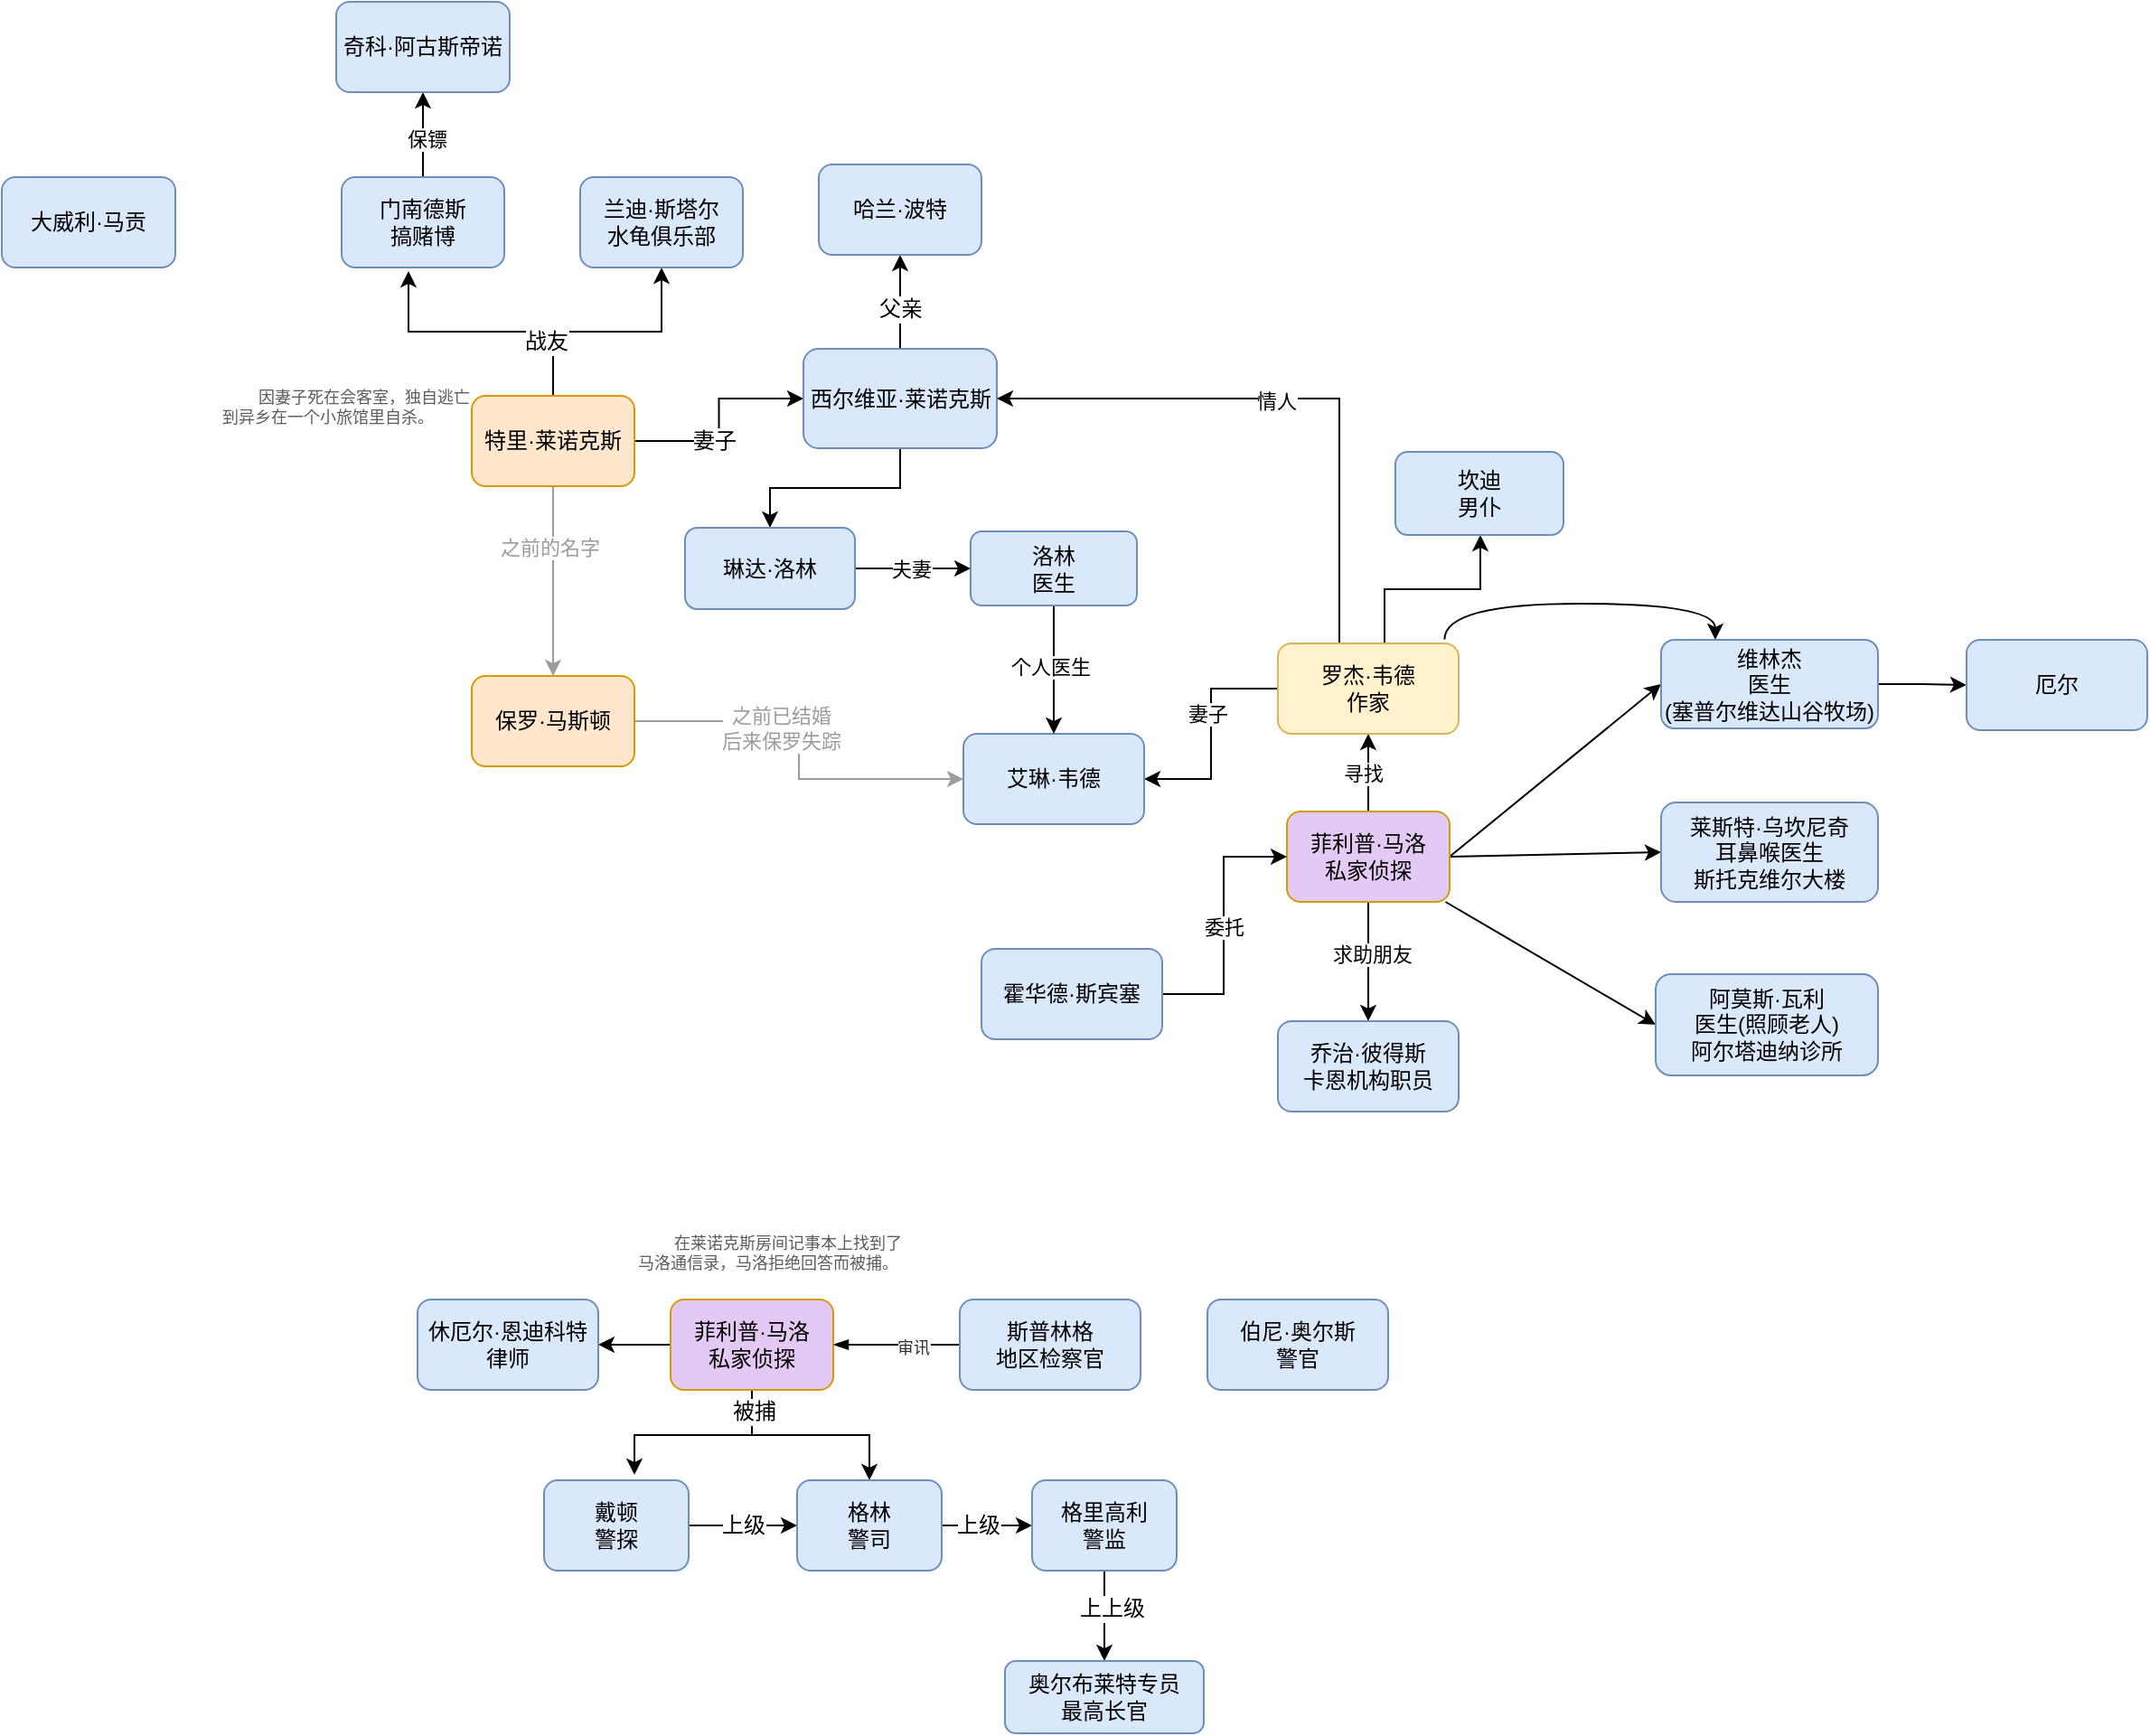 <mxfile version="16.6.4" type="github">
  <diagram id="CegL4EQW-R6RfhR35Qjw" name="Page-1">
    <mxGraphModel dx="2496" dy="1077" grid="0" gridSize="10" guides="1" tooltips="1" connect="1" arrows="1" fold="1" page="1" pageScale="1" pageWidth="827" pageHeight="1169" math="0" shadow="0">
      <root>
        <mxCell id="0" />
        <mxCell id="1" parent="0" />
        <mxCell id="zXV2b-s4_KGpaRB_lRhy-20" style="edgeStyle=orthogonalEdgeStyle;rounded=0;orthogonalLoop=1;jettySize=auto;html=1;entryX=0.625;entryY=-0.06;entryDx=0;entryDy=0;entryPerimeter=0;fontFamily=Helvetica;fontSize=12;fontColor=default;" parent="1" source="zXV2b-s4_KGpaRB_lRhy-1" target="zXV2b-s4_KGpaRB_lRhy-16" edge="1">
          <mxGeometry relative="1" as="geometry" />
        </mxCell>
        <mxCell id="zXV2b-s4_KGpaRB_lRhy-21" style="edgeStyle=orthogonalEdgeStyle;rounded=0;orthogonalLoop=1;jettySize=auto;html=1;entryX=0.5;entryY=0;entryDx=0;entryDy=0;fontFamily=Helvetica;fontSize=12;fontColor=default;" parent="1" source="zXV2b-s4_KGpaRB_lRhy-1" target="zXV2b-s4_KGpaRB_lRhy-18" edge="1">
          <mxGeometry relative="1" as="geometry" />
        </mxCell>
        <mxCell id="zXV2b-s4_KGpaRB_lRhy-22" value="被捕" style="edgeLabel;html=1;align=center;verticalAlign=middle;resizable=0;points=[];fontSize=12;fontFamily=Helvetica;fontColor=default;" parent="zXV2b-s4_KGpaRB_lRhy-21" vertex="1" connectable="0">
          <mxGeometry x="-0.788" y="1" relative="1" as="geometry">
            <mxPoint as="offset" />
          </mxGeometry>
        </mxCell>
        <mxCell id="zXV2b-s4_KGpaRB_lRhy-33" value="" style="edgeStyle=orthogonalEdgeStyle;rounded=0;orthogonalLoop=1;jettySize=auto;html=1;fontFamily=Helvetica;fontSize=9;fontColor=#5C5C5C;" parent="1" source="zXV2b-s4_KGpaRB_lRhy-1" target="zXV2b-s4_KGpaRB_lRhy-32" edge="1">
          <mxGeometry relative="1" as="geometry" />
        </mxCell>
        <mxCell id="zXV2b-s4_KGpaRB_lRhy-35" style="edgeStyle=orthogonalEdgeStyle;rounded=0;orthogonalLoop=1;jettySize=auto;html=1;entryX=0;entryY=0.5;entryDx=0;entryDy=0;fontFamily=Helvetica;fontSize=9;fontColor=#5C5C5C;startArrow=blockThin;startFill=1;endArrow=none;endFill=0;" parent="1" source="zXV2b-s4_KGpaRB_lRhy-1" target="zXV2b-s4_KGpaRB_lRhy-34" edge="1">
          <mxGeometry relative="1" as="geometry" />
        </mxCell>
        <mxCell id="zXV2b-s4_KGpaRB_lRhy-36" value="审讯" style="edgeLabel;html=1;align=center;verticalAlign=middle;resizable=0;points=[];fontSize=9;fontFamily=Helvetica;fontColor=#303030;" parent="zXV2b-s4_KGpaRB_lRhy-35" vertex="1" connectable="0">
          <mxGeometry x="0.246" y="-2" relative="1" as="geometry">
            <mxPoint as="offset" />
          </mxGeometry>
        </mxCell>
        <mxCell id="zXV2b-s4_KGpaRB_lRhy-1" value="菲利普·马洛&lt;br&gt;私家侦探" style="rounded=1;whiteSpace=wrap;html=1;fillColor=#E5C9F5;strokeColor=#d79b00;sketch=0;" parent="1" vertex="1">
          <mxGeometry x="309" y="754" width="90" height="50" as="geometry" />
        </mxCell>
        <mxCell id="zXV2b-s4_KGpaRB_lRhy-5" value="" style="edgeStyle=orthogonalEdgeStyle;rounded=0;orthogonalLoop=1;jettySize=auto;html=1;fontFamily=Helvetica;fontSize=12;fontColor=default;" parent="1" source="zXV2b-s4_KGpaRB_lRhy-2" target="zXV2b-s4_KGpaRB_lRhy-3" edge="1">
          <mxGeometry relative="1" as="geometry" />
        </mxCell>
        <mxCell id="zXV2b-s4_KGpaRB_lRhy-6" value="妻子" style="edgeLabel;html=1;align=center;verticalAlign=middle;resizable=0;points=[];fontSize=12;fontFamily=Helvetica;fontColor=default;" parent="zXV2b-s4_KGpaRB_lRhy-5" vertex="1" connectable="0">
          <mxGeometry x="-0.2" y="1" relative="1" as="geometry">
            <mxPoint x="-2" as="offset" />
          </mxGeometry>
        </mxCell>
        <mxCell id="zXV2b-s4_KGpaRB_lRhy-11" style="edgeStyle=orthogonalEdgeStyle;rounded=0;orthogonalLoop=1;jettySize=auto;html=1;entryX=0.5;entryY=1;entryDx=0;entryDy=0;fontFamily=Helvetica;fontSize=12;fontColor=default;" parent="1" source="zXV2b-s4_KGpaRB_lRhy-2" target="zXV2b-s4_KGpaRB_lRhy-10" edge="1">
          <mxGeometry relative="1" as="geometry" />
        </mxCell>
        <mxCell id="zXV2b-s4_KGpaRB_lRhy-12" style="edgeStyle=orthogonalEdgeStyle;rounded=0;orthogonalLoop=1;jettySize=auto;html=1;entryX=0.411;entryY=1.04;entryDx=0;entryDy=0;entryPerimeter=0;fontFamily=Helvetica;fontSize=12;fontColor=default;" parent="1" source="zXV2b-s4_KGpaRB_lRhy-2" target="zXV2b-s4_KGpaRB_lRhy-9" edge="1">
          <mxGeometry relative="1" as="geometry" />
        </mxCell>
        <mxCell id="zXV2b-s4_KGpaRB_lRhy-13" value="战友" style="edgeLabel;html=1;align=center;verticalAlign=middle;resizable=0;points=[];fontSize=12;fontFamily=Helvetica;fontColor=default;" parent="zXV2b-s4_KGpaRB_lRhy-12" vertex="1" connectable="0">
          <mxGeometry x="-0.6" y="4" relative="1" as="geometry">
            <mxPoint as="offset" />
          </mxGeometry>
        </mxCell>
        <mxCell id="AUqbcu5XN7x0_0K566Yw-7" value="" style="edgeStyle=orthogonalEdgeStyle;rounded=0;orthogonalLoop=1;jettySize=auto;html=1;strokeColor=#9C9C9C;" edge="1" parent="1" source="zXV2b-s4_KGpaRB_lRhy-2" target="AUqbcu5XN7x0_0K566Yw-6">
          <mxGeometry relative="1" as="geometry" />
        </mxCell>
        <mxCell id="AUqbcu5XN7x0_0K566Yw-8" value="之前的名字" style="edgeLabel;html=1;align=center;verticalAlign=middle;resizable=0;points=[];fontColor=#9C9C9C;" vertex="1" connectable="0" parent="AUqbcu5XN7x0_0K566Yw-7">
          <mxGeometry x="-0.413" y="1" relative="1" as="geometry">
            <mxPoint x="-3" y="3" as="offset" />
          </mxGeometry>
        </mxCell>
        <mxCell id="zXV2b-s4_KGpaRB_lRhy-2" value="特里·莱诺克斯" style="rounded=1;whiteSpace=wrap;html=1;fillColor=#ffe6cc;strokeColor=#d79b00;sketch=0;" parent="1" vertex="1">
          <mxGeometry x="199" y="254" width="90" height="50" as="geometry" />
        </mxCell>
        <mxCell id="zXV2b-s4_KGpaRB_lRhy-7" value="" style="edgeStyle=orthogonalEdgeStyle;rounded=0;orthogonalLoop=1;jettySize=auto;html=1;fontFamily=Helvetica;fontSize=12;fontColor=default;" parent="1" source="zXV2b-s4_KGpaRB_lRhy-3" target="zXV2b-s4_KGpaRB_lRhy-4" edge="1">
          <mxGeometry relative="1" as="geometry" />
        </mxCell>
        <mxCell id="zXV2b-s4_KGpaRB_lRhy-8" value="父亲" style="edgeLabel;html=1;align=center;verticalAlign=middle;resizable=0;points=[];fontSize=12;fontFamily=Helvetica;fontColor=default;" parent="zXV2b-s4_KGpaRB_lRhy-7" vertex="1" connectable="0">
          <mxGeometry x="-0.3" y="1" relative="1" as="geometry">
            <mxPoint x="1" y="-4" as="offset" />
          </mxGeometry>
        </mxCell>
        <mxCell id="AUqbcu5XN7x0_0K566Yw-15" style="edgeStyle=orthogonalEdgeStyle;rounded=0;orthogonalLoop=1;jettySize=auto;html=1;entryX=0.5;entryY=0;entryDx=0;entryDy=0;fontColor=#000000;strokeColor=#000000;" edge="1" parent="1" source="zXV2b-s4_KGpaRB_lRhy-3" target="OKHKgyV5cpci6CY0Oe2W-1">
          <mxGeometry relative="1" as="geometry" />
        </mxCell>
        <mxCell id="zXV2b-s4_KGpaRB_lRhy-3" value="西尔维亚·莱诺克斯" style="rounded=1;whiteSpace=wrap;html=1;fillColor=#dae8fc;strokeColor=#6c8ebf;sketch=0;" parent="1" vertex="1">
          <mxGeometry x="382.5" y="228" width="107" height="55" as="geometry" />
        </mxCell>
        <mxCell id="zXV2b-s4_KGpaRB_lRhy-4" value="哈兰·波特" style="rounded=1;whiteSpace=wrap;html=1;fillColor=#dae8fc;strokeColor=#6c8ebf;sketch=0;" parent="1" vertex="1">
          <mxGeometry x="391" y="126" width="90" height="50" as="geometry" />
        </mxCell>
        <mxCell id="zXV2b-s4_KGpaRB_lRhy-39" value="" style="edgeStyle=orthogonalEdgeStyle;rounded=0;orthogonalLoop=1;jettySize=auto;html=1;fontFamily=Helvetica;fontSize=9;fontColor=#5C5C5C;startArrow=none;startFill=0;endArrow=classic;endFill=1;" parent="1" source="zXV2b-s4_KGpaRB_lRhy-9" target="zXV2b-s4_KGpaRB_lRhy-38" edge="1">
          <mxGeometry relative="1" as="geometry" />
        </mxCell>
        <mxCell id="AUqbcu5XN7x0_0K566Yw-22" value="保镖" style="edgeLabel;html=1;align=center;verticalAlign=middle;resizable=0;points=[];fontColor=#000000;" vertex="1" connectable="0" parent="zXV2b-s4_KGpaRB_lRhy-39">
          <mxGeometry x="-0.121" y="-2" relative="1" as="geometry">
            <mxPoint y="-1" as="offset" />
          </mxGeometry>
        </mxCell>
        <mxCell id="zXV2b-s4_KGpaRB_lRhy-9" value="门南德斯&lt;br&gt;搞赌博" style="rounded=1;whiteSpace=wrap;html=1;fillColor=#dae8fc;strokeColor=#6c8ebf;sketch=0;" parent="1" vertex="1">
          <mxGeometry x="127" y="133" width="90" height="50" as="geometry" />
        </mxCell>
        <mxCell id="zXV2b-s4_KGpaRB_lRhy-14" value="&amp;nbsp; &amp;nbsp; &amp;nbsp; &amp;nbsp; 因妻子死在会客室，独自逃亡到异乡在一个小旅馆里自杀。" style="text;html=1;strokeColor=none;fillColor=none;align=left;verticalAlign=middle;whiteSpace=wrap;rounded=0;sketch=0;fontFamily=Helvetica;fontSize=9;fontColor=#5C5C5C;" parent="1" vertex="1">
          <mxGeometry x="59" y="235" width="140" height="50" as="geometry" />
        </mxCell>
        <mxCell id="zXV2b-s4_KGpaRB_lRhy-23" value="" style="edgeStyle=orthogonalEdgeStyle;rounded=0;orthogonalLoop=1;jettySize=auto;html=1;fontFamily=Helvetica;fontSize=12;fontColor=default;" parent="1" source="zXV2b-s4_KGpaRB_lRhy-16" target="zXV2b-s4_KGpaRB_lRhy-18" edge="1">
          <mxGeometry relative="1" as="geometry" />
        </mxCell>
        <mxCell id="zXV2b-s4_KGpaRB_lRhy-25" value="上级" style="edgeLabel;html=1;align=center;verticalAlign=middle;resizable=0;points=[];fontSize=12;fontFamily=Helvetica;fontColor=default;" parent="zXV2b-s4_KGpaRB_lRhy-23" vertex="1" connectable="0">
          <mxGeometry x="-0.3" y="-2" relative="1" as="geometry">
            <mxPoint x="9" y="-2" as="offset" />
          </mxGeometry>
        </mxCell>
        <mxCell id="zXV2b-s4_KGpaRB_lRhy-16" value="戴顿&lt;br&gt;警探" style="rounded=1;whiteSpace=wrap;html=1;fillColor=#dae8fc;strokeColor=#6c8ebf;sketch=0;" parent="1" vertex="1">
          <mxGeometry x="239" y="854" width="80" height="50" as="geometry" />
        </mxCell>
        <mxCell id="zXV2b-s4_KGpaRB_lRhy-24" value="" style="edgeStyle=orthogonalEdgeStyle;rounded=0;orthogonalLoop=1;jettySize=auto;html=1;fontFamily=Helvetica;fontSize=12;fontColor=default;" parent="1" source="zXV2b-s4_KGpaRB_lRhy-18" target="zXV2b-s4_KGpaRB_lRhy-19" edge="1">
          <mxGeometry relative="1" as="geometry" />
        </mxCell>
        <mxCell id="zXV2b-s4_KGpaRB_lRhy-26" value="上级" style="edgeLabel;html=1;align=center;verticalAlign=middle;resizable=0;points=[];fontSize=12;fontFamily=Helvetica;fontColor=default;" parent="zXV2b-s4_KGpaRB_lRhy-24" vertex="1" connectable="0">
          <mxGeometry x="0.28" y="-2" relative="1" as="geometry">
            <mxPoint x="-12" y="-2" as="offset" />
          </mxGeometry>
        </mxCell>
        <mxCell id="zXV2b-s4_KGpaRB_lRhy-18" value="格林&lt;br&gt;警司" style="rounded=1;whiteSpace=wrap;html=1;fillColor=#dae8fc;strokeColor=#6c8ebf;sketch=0;" parent="1" vertex="1">
          <mxGeometry x="379" y="854" width="80" height="50" as="geometry" />
        </mxCell>
        <mxCell id="zXV2b-s4_KGpaRB_lRhy-30" style="edgeStyle=orthogonalEdgeStyle;rounded=0;orthogonalLoop=1;jettySize=auto;html=1;entryX=0.5;entryY=0;entryDx=0;entryDy=0;fontFamily=Helvetica;fontSize=12;fontColor=default;" parent="1" source="zXV2b-s4_KGpaRB_lRhy-19" target="zXV2b-s4_KGpaRB_lRhy-29" edge="1">
          <mxGeometry relative="1" as="geometry" />
        </mxCell>
        <mxCell id="zXV2b-s4_KGpaRB_lRhy-31" value="上上级" style="edgeLabel;html=1;align=center;verticalAlign=middle;resizable=0;points=[];fontSize=12;fontFamily=Helvetica;fontColor=default;" parent="zXV2b-s4_KGpaRB_lRhy-30" vertex="1" connectable="0">
          <mxGeometry x="-0.16" y="4" relative="1" as="geometry">
            <mxPoint as="offset" />
          </mxGeometry>
        </mxCell>
        <mxCell id="zXV2b-s4_KGpaRB_lRhy-19" value="格里高利&lt;br&gt;警监" style="rounded=1;whiteSpace=wrap;html=1;fillColor=#dae8fc;strokeColor=#6c8ebf;sketch=0;" parent="1" vertex="1">
          <mxGeometry x="509" y="854" width="80" height="50" as="geometry" />
        </mxCell>
        <mxCell id="zXV2b-s4_KGpaRB_lRhy-29" value="奥尔布莱特专员&lt;br&gt;最高长官" style="rounded=1;whiteSpace=wrap;html=1;fillColor=#dae8fc;strokeColor=#6c8ebf;sketch=0;" parent="1" vertex="1">
          <mxGeometry x="494" y="954" width="110" height="40" as="geometry" />
        </mxCell>
        <mxCell id="zXV2b-s4_KGpaRB_lRhy-32" value="休厄尔·恩迪科特&lt;br&gt;律师" style="rounded=1;whiteSpace=wrap;html=1;fillColor=#dae8fc;strokeColor=#6c8ebf;sketch=0;" parent="1" vertex="1">
          <mxGeometry x="169" y="754" width="100" height="50" as="geometry" />
        </mxCell>
        <mxCell id="zXV2b-s4_KGpaRB_lRhy-34" value="斯普林格&lt;br&gt;地区检察官" style="rounded=1;whiteSpace=wrap;html=1;fillColor=#dae8fc;strokeColor=#6c8ebf;sketch=0;" parent="1" vertex="1">
          <mxGeometry x="469" y="754" width="100" height="50" as="geometry" />
        </mxCell>
        <mxCell id="zXV2b-s4_KGpaRB_lRhy-37" value="&amp;nbsp; &amp;nbsp; &amp;nbsp; &amp;nbsp; 在莱诺克斯房间记事本上找到了马洛通信录，马洛拒绝回答而被捕。" style="text;html=1;strokeColor=none;fillColor=none;align=left;verticalAlign=middle;whiteSpace=wrap;rounded=0;sketch=0;fontFamily=Helvetica;fontSize=9;fontColor=#5C5C5C;" parent="1" vertex="1">
          <mxGeometry x="289" y="698" width="150" height="60" as="geometry" />
        </mxCell>
        <mxCell id="zXV2b-s4_KGpaRB_lRhy-38" value="奇科·阿古斯帝诺" style="rounded=1;whiteSpace=wrap;html=1;fillColor=#dae8fc;strokeColor=#6c8ebf;sketch=0;" parent="1" vertex="1">
          <mxGeometry x="124" y="36" width="96" height="50" as="geometry" />
        </mxCell>
        <mxCell id="QYJHlzez14kCFpoKhCuW-12" value="" style="edgeStyle=orthogonalEdgeStyle;rounded=0;orthogonalLoop=1;jettySize=auto;html=1;" parent="1" source="QYJHlzez14kCFpoKhCuW-1" target="QYJHlzez14kCFpoKhCuW-11" edge="1">
          <mxGeometry relative="1" as="geometry" />
        </mxCell>
        <mxCell id="QYJHlzez14kCFpoKhCuW-15" value="求助朋友" style="edgeLabel;html=1;align=center;verticalAlign=middle;resizable=0;points=[];" parent="QYJHlzez14kCFpoKhCuW-12" vertex="1" connectable="0">
          <mxGeometry x="-0.273" y="4" relative="1" as="geometry">
            <mxPoint x="-2" y="5" as="offset" />
          </mxGeometry>
        </mxCell>
        <mxCell id="QYJHlzez14kCFpoKhCuW-14" value="" style="edgeStyle=orthogonalEdgeStyle;rounded=0;orthogonalLoop=1;jettySize=auto;html=1;" parent="1" source="QYJHlzez14kCFpoKhCuW-1" target="QYJHlzez14kCFpoKhCuW-5" edge="1">
          <mxGeometry relative="1" as="geometry" />
        </mxCell>
        <mxCell id="QYJHlzez14kCFpoKhCuW-16" value="寻找" style="edgeLabel;html=1;align=center;verticalAlign=middle;resizable=0;points=[];" parent="QYJHlzez14kCFpoKhCuW-14" vertex="1" connectable="0">
          <mxGeometry x="-0.118" y="3" relative="1" as="geometry">
            <mxPoint y="-2" as="offset" />
          </mxGeometry>
        </mxCell>
        <mxCell id="QYJHlzez14kCFpoKhCuW-22" style="rounded=0;orthogonalLoop=1;jettySize=auto;html=1;entryX=0;entryY=0.5;entryDx=0;entryDy=0;exitX=1;exitY=0.5;exitDx=0;exitDy=0;" parent="1" source="QYJHlzez14kCFpoKhCuW-1" target="QYJHlzez14kCFpoKhCuW-17" edge="1">
          <mxGeometry relative="1" as="geometry">
            <mxPoint x="741" y="509" as="sourcePoint" />
          </mxGeometry>
        </mxCell>
        <mxCell id="QYJHlzez14kCFpoKhCuW-23" style="edgeStyle=none;rounded=0;orthogonalLoop=1;jettySize=auto;html=1;entryX=0;entryY=0.5;entryDx=0;entryDy=0;" parent="1" source="QYJHlzez14kCFpoKhCuW-1" target="QYJHlzez14kCFpoKhCuW-18" edge="1">
          <mxGeometry relative="1" as="geometry" />
        </mxCell>
        <mxCell id="QYJHlzez14kCFpoKhCuW-24" style="edgeStyle=none;rounded=0;orthogonalLoop=1;jettySize=auto;html=1;entryX=0;entryY=0.5;entryDx=0;entryDy=0;exitX=1;exitY=0.5;exitDx=0;exitDy=0;" parent="1" source="QYJHlzez14kCFpoKhCuW-1" target="QYJHlzez14kCFpoKhCuW-19" edge="1">
          <mxGeometry relative="1" as="geometry" />
        </mxCell>
        <mxCell id="QYJHlzez14kCFpoKhCuW-1" value="菲利普·马洛&lt;br&gt;私家侦探" style="rounded=1;whiteSpace=wrap;html=1;fillColor=#E5C9F5;strokeColor=#d79b00;sketch=0;" parent="1" vertex="1">
          <mxGeometry x="650" y="484" width="90" height="50" as="geometry" />
        </mxCell>
        <mxCell id="QYJHlzez14kCFpoKhCuW-3" value="" style="edgeStyle=orthogonalEdgeStyle;rounded=0;orthogonalLoop=1;jettySize=auto;html=1;" parent="1" source="QYJHlzez14kCFpoKhCuW-2" target="QYJHlzez14kCFpoKhCuW-1" edge="1">
          <mxGeometry relative="1" as="geometry">
            <Array as="points">
              <mxPoint x="615" y="585" />
              <mxPoint x="615" y="509" />
            </Array>
          </mxGeometry>
        </mxCell>
        <mxCell id="QYJHlzez14kCFpoKhCuW-4" value="委托" style="edgeLabel;html=1;align=center;verticalAlign=middle;resizable=0;points=[];" parent="QYJHlzez14kCFpoKhCuW-3" vertex="1" connectable="0">
          <mxGeometry x="-0.018" relative="1" as="geometry">
            <mxPoint as="offset" />
          </mxGeometry>
        </mxCell>
        <mxCell id="QYJHlzez14kCFpoKhCuW-2" value="霍华德·斯宾塞" style="rounded=1;whiteSpace=wrap;html=1;fillColor=#dae8fc;strokeColor=#6c8ebf;sketch=0;" parent="1" vertex="1">
          <mxGeometry x="481" y="560" width="100" height="50" as="geometry" />
        </mxCell>
        <mxCell id="QYJHlzez14kCFpoKhCuW-9" value="" style="edgeStyle=orthogonalEdgeStyle;rounded=0;orthogonalLoop=1;jettySize=auto;html=1;" parent="1" source="QYJHlzez14kCFpoKhCuW-5" target="QYJHlzez14kCFpoKhCuW-8" edge="1">
          <mxGeometry relative="1" as="geometry" />
        </mxCell>
        <mxCell id="QYJHlzez14kCFpoKhCuW-10" value="妻子" style="edgeLabel;html=1;align=center;verticalAlign=middle;resizable=0;points=[];" parent="QYJHlzez14kCFpoKhCuW-9" vertex="1" connectable="0">
          <mxGeometry x="0.175" y="-1" relative="1" as="geometry">
            <mxPoint x="-1" y="-22" as="offset" />
          </mxGeometry>
        </mxCell>
        <mxCell id="JaJFs_54jTHyrrYmdzmP-2" value="" style="edgeStyle=orthogonalEdgeStyle;rounded=0;orthogonalLoop=1;jettySize=auto;html=1;" parent="1" source="QYJHlzez14kCFpoKhCuW-5" target="JaJFs_54jTHyrrYmdzmP-1" edge="1">
          <mxGeometry relative="1" as="geometry">
            <Array as="points">
              <mxPoint x="704" y="361" />
              <mxPoint x="757" y="361" />
            </Array>
          </mxGeometry>
        </mxCell>
        <mxCell id="JaJFs_54jTHyrrYmdzmP-3" value="" style="edgeStyle=orthogonalEdgeStyle;rounded=0;orthogonalLoop=1;jettySize=auto;html=1;exitX=0.922;exitY=-0.044;exitDx=0;exitDy=0;exitPerimeter=0;curved=1;entryX=0.25;entryY=0;entryDx=0;entryDy=0;" parent="1" source="QYJHlzez14kCFpoKhCuW-5" target="QYJHlzez14kCFpoKhCuW-17" edge="1">
          <mxGeometry relative="1" as="geometry">
            <Array as="points">
              <mxPoint x="737" y="369" />
              <mxPoint x="887" y="369" />
            </Array>
          </mxGeometry>
        </mxCell>
        <mxCell id="AUqbcu5XN7x0_0K566Yw-12" style="edgeStyle=orthogonalEdgeStyle;rounded=0;orthogonalLoop=1;jettySize=auto;html=1;entryX=1;entryY=0.5;entryDx=0;entryDy=0;fontColor=#000000;strokeColor=#000000;" edge="1" parent="1" source="QYJHlzez14kCFpoKhCuW-5" target="zXV2b-s4_KGpaRB_lRhy-3">
          <mxGeometry relative="1" as="geometry">
            <Array as="points">
              <mxPoint x="679" y="255" />
            </Array>
          </mxGeometry>
        </mxCell>
        <mxCell id="AUqbcu5XN7x0_0K566Yw-13" value="情人" style="edgeLabel;html=1;align=center;verticalAlign=middle;resizable=0;points=[];fontColor=#000000;" vertex="1" connectable="0" parent="AUqbcu5XN7x0_0K566Yw-12">
          <mxGeometry x="0.05" y="1" relative="1" as="geometry">
            <mxPoint as="offset" />
          </mxGeometry>
        </mxCell>
        <mxCell id="QYJHlzez14kCFpoKhCuW-5" value="罗杰·韦德&lt;br&gt;作家" style="rounded=1;whiteSpace=wrap;html=1;fillColor=#fff2cc;strokeColor=#d6b656;sketch=0;" parent="1" vertex="1">
          <mxGeometry x="645" y="391" width="100" height="50" as="geometry" />
        </mxCell>
        <mxCell id="QYJHlzez14kCFpoKhCuW-8" value="艾琳·韦德" style="rounded=1;whiteSpace=wrap;html=1;fillColor=#dae8fc;strokeColor=#6c8ebf;sketch=0;" parent="1" vertex="1">
          <mxGeometry x="471" y="441" width="100" height="50" as="geometry" />
        </mxCell>
        <mxCell id="QYJHlzez14kCFpoKhCuW-11" value="乔治·彼得斯&lt;br&gt;卡恩机构职员" style="rounded=1;whiteSpace=wrap;html=1;fillColor=#dae8fc;strokeColor=#6c8ebf;sketch=0;" parent="1" vertex="1">
          <mxGeometry x="645" y="600" width="100" height="50" as="geometry" />
        </mxCell>
        <mxCell id="QYJHlzez14kCFpoKhCuW-21" value="" style="edgeStyle=orthogonalEdgeStyle;rounded=0;orthogonalLoop=1;jettySize=auto;html=1;" parent="1" source="QYJHlzez14kCFpoKhCuW-17" target="QYJHlzez14kCFpoKhCuW-20" edge="1">
          <mxGeometry relative="1" as="geometry" />
        </mxCell>
        <mxCell id="QYJHlzez14kCFpoKhCuW-17" value="维林杰&lt;br&gt;医生&lt;br&gt;(塞普尔维达山谷牧场)" style="rounded=1;whiteSpace=wrap;html=1;fillColor=#dae8fc;strokeColor=#6c8ebf;sketch=0;" parent="1" vertex="1">
          <mxGeometry x="857" y="389" width="120" height="49" as="geometry" />
        </mxCell>
        <mxCell id="QYJHlzez14kCFpoKhCuW-18" value="阿莫斯·瓦利&lt;br&gt;医生(照顾老人)&lt;br&gt;阿尔塔迪纳诊所" style="rounded=1;whiteSpace=wrap;html=1;fillColor=#dae8fc;strokeColor=#6c8ebf;sketch=0;" parent="1" vertex="1">
          <mxGeometry x="854" y="574" width="123" height="56" as="geometry" />
        </mxCell>
        <mxCell id="QYJHlzez14kCFpoKhCuW-19" value="莱斯特·乌坎尼奇&lt;br&gt;耳鼻喉医生&lt;br&gt;斯托克维尔大楼" style="rounded=1;whiteSpace=wrap;html=1;fillColor=#dae8fc;strokeColor=#6c8ebf;sketch=0;" parent="1" vertex="1">
          <mxGeometry x="857" y="479" width="120" height="55" as="geometry" />
        </mxCell>
        <mxCell id="QYJHlzez14kCFpoKhCuW-20" value="厄尔" style="rounded=1;whiteSpace=wrap;html=1;fillColor=#dae8fc;strokeColor=#6c8ebf;sketch=0;" parent="1" vertex="1">
          <mxGeometry x="1026" y="389" width="100" height="50" as="geometry" />
        </mxCell>
        <mxCell id="JaJFs_54jTHyrrYmdzmP-1" value="坎迪&lt;br&gt;男仆" style="whiteSpace=wrap;html=1;fillColor=#dae8fc;strokeColor=#6c8ebf;rounded=1;sketch=0;" parent="1" vertex="1">
          <mxGeometry x="710" y="285" width="93" height="46" as="geometry" />
        </mxCell>
        <mxCell id="AUqbcu5XN7x0_0K566Yw-4" value="" style="edgeStyle=orthogonalEdgeStyle;rounded=0;orthogonalLoop=1;jettySize=auto;html=1;" edge="1" parent="1" source="OKHKgyV5cpci6CY0Oe2W-1" target="AUqbcu5XN7x0_0K566Yw-3">
          <mxGeometry relative="1" as="geometry" />
        </mxCell>
        <mxCell id="AUqbcu5XN7x0_0K566Yw-9" value="夫妻" style="edgeLabel;html=1;align=center;verticalAlign=middle;resizable=0;points=[];fontColor=#000000;" vertex="1" connectable="0" parent="AUqbcu5XN7x0_0K566Yw-4">
          <mxGeometry x="0.28" y="1" relative="1" as="geometry">
            <mxPoint x="-10" y="1" as="offset" />
          </mxGeometry>
        </mxCell>
        <mxCell id="OKHKgyV5cpci6CY0Oe2W-1" value="琳达·洛林" style="rounded=1;whiteSpace=wrap;html=1;fillColor=#dae8fc;strokeColor=#6c8ebf;sketch=0;" parent="1" vertex="1">
          <mxGeometry x="317" y="327" width="94" height="45" as="geometry" />
        </mxCell>
        <mxCell id="OKHKgyV5cpci6CY0Oe2W-4" value="大威利·马贡" style="rounded=1;whiteSpace=wrap;html=1;fillColor=#dae8fc;strokeColor=#6c8ebf;sketch=0;" parent="1" vertex="1">
          <mxGeometry x="-61" y="133" width="96" height="50" as="geometry" />
        </mxCell>
        <mxCell id="AUqbcu5XN7x0_0K566Yw-17" value="" style="edgeStyle=orthogonalEdgeStyle;rounded=0;orthogonalLoop=1;jettySize=auto;html=1;fontColor=#000000;strokeColor=#000000;" edge="1" parent="1" source="AUqbcu5XN7x0_0K566Yw-3" target="QYJHlzez14kCFpoKhCuW-8">
          <mxGeometry relative="1" as="geometry" />
        </mxCell>
        <mxCell id="AUqbcu5XN7x0_0K566Yw-18" value="个人医生" style="edgeLabel;html=1;align=center;verticalAlign=middle;resizable=0;points=[];fontColor=#000000;" vertex="1" connectable="0" parent="AUqbcu5XN7x0_0K566Yw-17">
          <mxGeometry x="-0.052" y="-2" relative="1" as="geometry">
            <mxPoint as="offset" />
          </mxGeometry>
        </mxCell>
        <mxCell id="AUqbcu5XN7x0_0K566Yw-3" value="洛林&lt;br&gt;医生" style="rounded=1;whiteSpace=wrap;html=1;fillColor=#dae8fc;strokeColor=#6c8ebf;sketch=0;" vertex="1" parent="1">
          <mxGeometry x="475" y="329" width="92" height="41" as="geometry" />
        </mxCell>
        <mxCell id="AUqbcu5XN7x0_0K566Yw-16" style="edgeStyle=orthogonalEdgeStyle;rounded=0;orthogonalLoop=1;jettySize=auto;html=1;entryX=0;entryY=0.5;entryDx=0;entryDy=0;fontColor=#000000;strokeColor=#9C9C9C;" edge="1" parent="1" source="AUqbcu5XN7x0_0K566Yw-6" target="QYJHlzez14kCFpoKhCuW-8">
          <mxGeometry relative="1" as="geometry" />
        </mxCell>
        <mxCell id="AUqbcu5XN7x0_0K566Yw-19" value="之前已结婚&lt;br&gt;后来保罗失踪" style="edgeLabel;html=1;align=center;verticalAlign=middle;resizable=0;points=[];fontColor=#9C9C9C;" vertex="1" connectable="0" parent="AUqbcu5XN7x0_0K566Yw-16">
          <mxGeometry x="-0.234" y="-4" relative="1" as="geometry">
            <mxPoint x="-1" as="offset" />
          </mxGeometry>
        </mxCell>
        <mxCell id="AUqbcu5XN7x0_0K566Yw-6" value="保罗·马斯顿" style="rounded=1;whiteSpace=wrap;html=1;fillColor=#ffe6cc;strokeColor=#d79b00;sketch=0;" vertex="1" parent="1">
          <mxGeometry x="199" y="409" width="90" height="50" as="geometry" />
        </mxCell>
        <mxCell id="AUqbcu5XN7x0_0K566Yw-11" value="伯尼·奥尔斯&lt;br&gt;警官" style="rounded=1;whiteSpace=wrap;html=1;fillColor=#dae8fc;strokeColor=#6c8ebf;sketch=0;" vertex="1" parent="1">
          <mxGeometry x="606" y="754" width="100" height="50" as="geometry" />
        </mxCell>
        <mxCell id="zXV2b-s4_KGpaRB_lRhy-10" value="兰迪·斯塔尔&lt;br&gt;水龟俱乐部" style="rounded=1;whiteSpace=wrap;html=1;fillColor=#dae8fc;strokeColor=#6c8ebf;sketch=0;" parent="1" vertex="1">
          <mxGeometry x="259" y="133" width="90" height="50" as="geometry" />
        </mxCell>
      </root>
    </mxGraphModel>
  </diagram>
</mxfile>
